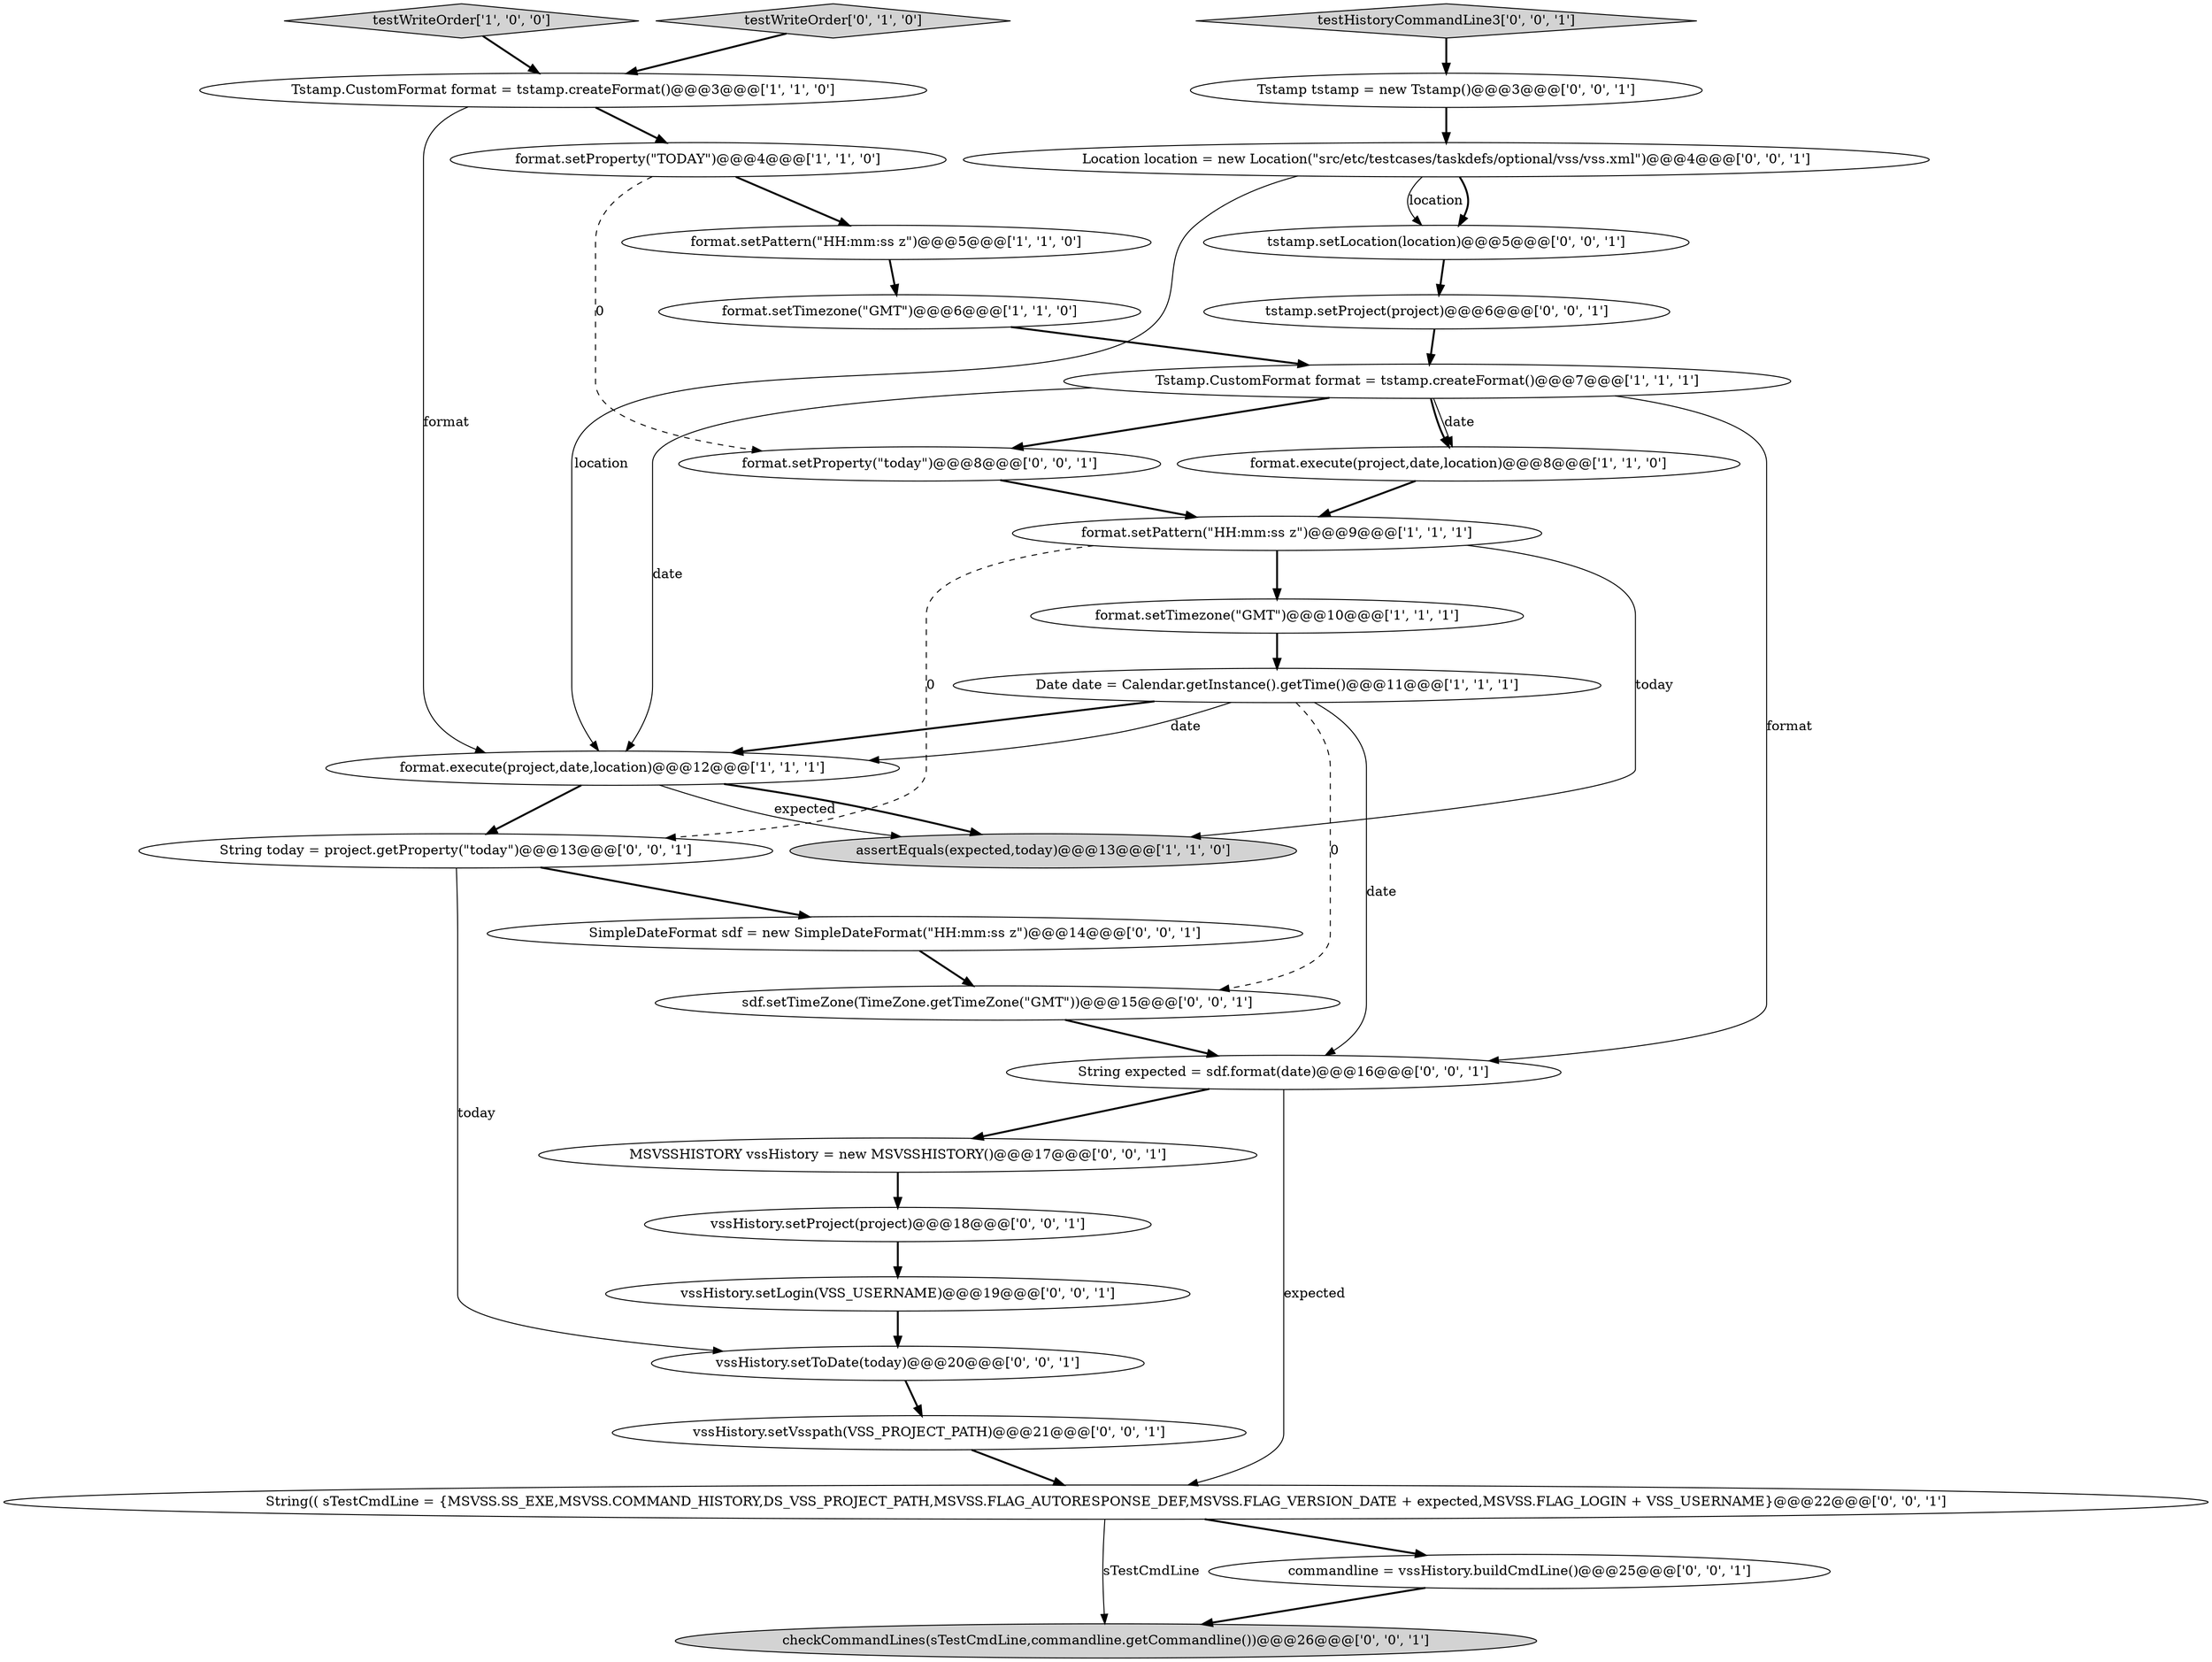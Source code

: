 digraph {
11 [style = filled, label = "format.setPattern(\"HH:mm:ss z\")@@@9@@@['1', '1', '1']", fillcolor = white, shape = ellipse image = "AAA0AAABBB1BBB"];
14 [style = filled, label = "tstamp.setProject(project)@@@6@@@['0', '0', '1']", fillcolor = white, shape = ellipse image = "AAA0AAABBB3BBB"];
6 [style = filled, label = "format.setPattern(\"HH:mm:ss z\")@@@5@@@['1', '1', '0']", fillcolor = white, shape = ellipse image = "AAA0AAABBB1BBB"];
7 [style = filled, label = "testWriteOrder['1', '0', '0']", fillcolor = lightgray, shape = diamond image = "AAA0AAABBB1BBB"];
25 [style = filled, label = "format.setProperty(\"today\")@@@8@@@['0', '0', '1']", fillcolor = white, shape = ellipse image = "AAA0AAABBB3BBB"];
17 [style = filled, label = "vssHistory.setVsspath(VSS_PROJECT_PATH)@@@21@@@['0', '0', '1']", fillcolor = white, shape = ellipse image = "AAA0AAABBB3BBB"];
10 [style = filled, label = "Tstamp.CustomFormat format = tstamp.createFormat()@@@3@@@['1', '1', '0']", fillcolor = white, shape = ellipse image = "AAA0AAABBB1BBB"];
26 [style = filled, label = "SimpleDateFormat sdf = new SimpleDateFormat(\"HH:mm:ss z\")@@@14@@@['0', '0', '1']", fillcolor = white, shape = ellipse image = "AAA0AAABBB3BBB"];
1 [style = filled, label = "assertEquals(expected,today)@@@13@@@['1', '1', '0']", fillcolor = lightgray, shape = ellipse image = "AAA0AAABBB1BBB"];
21 [style = filled, label = "vssHistory.setToDate(today)@@@20@@@['0', '0', '1']", fillcolor = white, shape = ellipse image = "AAA0AAABBB3BBB"];
29 [style = filled, label = "Tstamp tstamp = new Tstamp()@@@3@@@['0', '0', '1']", fillcolor = white, shape = ellipse image = "AAA0AAABBB3BBB"];
9 [style = filled, label = "Tstamp.CustomFormat format = tstamp.createFormat()@@@7@@@['1', '1', '1']", fillcolor = white, shape = ellipse image = "AAA0AAABBB1BBB"];
19 [style = filled, label = "MSVSSHISTORY vssHistory = new MSVSSHISTORY()@@@17@@@['0', '0', '1']", fillcolor = white, shape = ellipse image = "AAA0AAABBB3BBB"];
3 [style = filled, label = "format.execute(project,date,location)@@@12@@@['1', '1', '1']", fillcolor = white, shape = ellipse image = "AAA0AAABBB1BBB"];
15 [style = filled, label = "sdf.setTimeZone(TimeZone.getTimeZone(\"GMT\"))@@@15@@@['0', '0', '1']", fillcolor = white, shape = ellipse image = "AAA0AAABBB3BBB"];
5 [style = filled, label = "format.setTimezone(\"GMT\")@@@6@@@['1', '1', '0']", fillcolor = white, shape = ellipse image = "AAA0AAABBB1BBB"];
28 [style = filled, label = "vssHistory.setLogin(VSS_USERNAME)@@@19@@@['0', '0', '1']", fillcolor = white, shape = ellipse image = "AAA0AAABBB3BBB"];
12 [style = filled, label = "testWriteOrder['0', '1', '0']", fillcolor = lightgray, shape = diamond image = "AAA0AAABBB2BBB"];
23 [style = filled, label = "String(( sTestCmdLine = {MSVSS.SS_EXE,MSVSS.COMMAND_HISTORY,DS_VSS_PROJECT_PATH,MSVSS.FLAG_AUTORESPONSE_DEF,MSVSS.FLAG_VERSION_DATE + expected,MSVSS.FLAG_LOGIN + VSS_USERNAME}@@@22@@@['0', '0', '1']", fillcolor = white, shape = ellipse image = "AAA0AAABBB3BBB"];
8 [style = filled, label = "format.setProperty(\"TODAY\")@@@4@@@['1', '1', '0']", fillcolor = white, shape = ellipse image = "AAA0AAABBB1BBB"];
13 [style = filled, label = "vssHistory.setProject(project)@@@18@@@['0', '0', '1']", fillcolor = white, shape = ellipse image = "AAA0AAABBB3BBB"];
16 [style = filled, label = "testHistoryCommandLine3['0', '0', '1']", fillcolor = lightgray, shape = diamond image = "AAA0AAABBB3BBB"];
24 [style = filled, label = "Location location = new Location(\"src/etc/testcases/taskdefs/optional/vss/vss.xml\")@@@4@@@['0', '0', '1']", fillcolor = white, shape = ellipse image = "AAA0AAABBB3BBB"];
2 [style = filled, label = "format.setTimezone(\"GMT\")@@@10@@@['1', '1', '1']", fillcolor = white, shape = ellipse image = "AAA0AAABBB1BBB"];
18 [style = filled, label = "tstamp.setLocation(location)@@@5@@@['0', '0', '1']", fillcolor = white, shape = ellipse image = "AAA0AAABBB3BBB"];
4 [style = filled, label = "format.execute(project,date,location)@@@8@@@['1', '1', '0']", fillcolor = white, shape = ellipse image = "AAA0AAABBB1BBB"];
20 [style = filled, label = "String today = project.getProperty(\"today\")@@@13@@@['0', '0', '1']", fillcolor = white, shape = ellipse image = "AAA0AAABBB3BBB"];
22 [style = filled, label = "commandline = vssHistory.buildCmdLine()@@@25@@@['0', '0', '1']", fillcolor = white, shape = ellipse image = "AAA0AAABBB3BBB"];
0 [style = filled, label = "Date date = Calendar.getInstance().getTime()@@@11@@@['1', '1', '1']", fillcolor = white, shape = ellipse image = "AAA0AAABBB1BBB"];
27 [style = filled, label = "String expected = sdf.format(date)@@@16@@@['0', '0', '1']", fillcolor = white, shape = ellipse image = "AAA0AAABBB3BBB"];
30 [style = filled, label = "checkCommandLines(sTestCmdLine,commandline.getCommandline())@@@26@@@['0', '0', '1']", fillcolor = lightgray, shape = ellipse image = "AAA0AAABBB3BBB"];
28->21 [style = bold, label=""];
23->22 [style = bold, label=""];
27->23 [style = solid, label="expected"];
22->30 [style = bold, label=""];
9->4 [style = solid, label="date"];
11->20 [style = dashed, label="0"];
3->1 [style = solid, label="expected"];
24->18 [style = bold, label=""];
9->4 [style = bold, label=""];
23->30 [style = solid, label="sTestCmdLine"];
7->10 [style = bold, label=""];
0->3 [style = solid, label="date"];
4->11 [style = bold, label=""];
21->17 [style = bold, label=""];
8->25 [style = dashed, label="0"];
10->8 [style = bold, label=""];
14->9 [style = bold, label=""];
0->3 [style = bold, label=""];
8->6 [style = bold, label=""];
13->28 [style = bold, label=""];
5->9 [style = bold, label=""];
0->27 [style = solid, label="date"];
24->18 [style = solid, label="location"];
20->21 [style = solid, label="today"];
11->2 [style = bold, label=""];
3->20 [style = bold, label=""];
3->1 [style = bold, label=""];
19->13 [style = bold, label=""];
25->11 [style = bold, label=""];
16->29 [style = bold, label=""];
15->27 [style = bold, label=""];
12->10 [style = bold, label=""];
10->3 [style = solid, label="format"];
26->15 [style = bold, label=""];
24->3 [style = solid, label="location"];
9->3 [style = solid, label="date"];
6->5 [style = bold, label=""];
17->23 [style = bold, label=""];
11->1 [style = solid, label="today"];
27->19 [style = bold, label=""];
2->0 [style = bold, label=""];
0->15 [style = dashed, label="0"];
29->24 [style = bold, label=""];
9->25 [style = bold, label=""];
18->14 [style = bold, label=""];
20->26 [style = bold, label=""];
9->27 [style = solid, label="format"];
}
